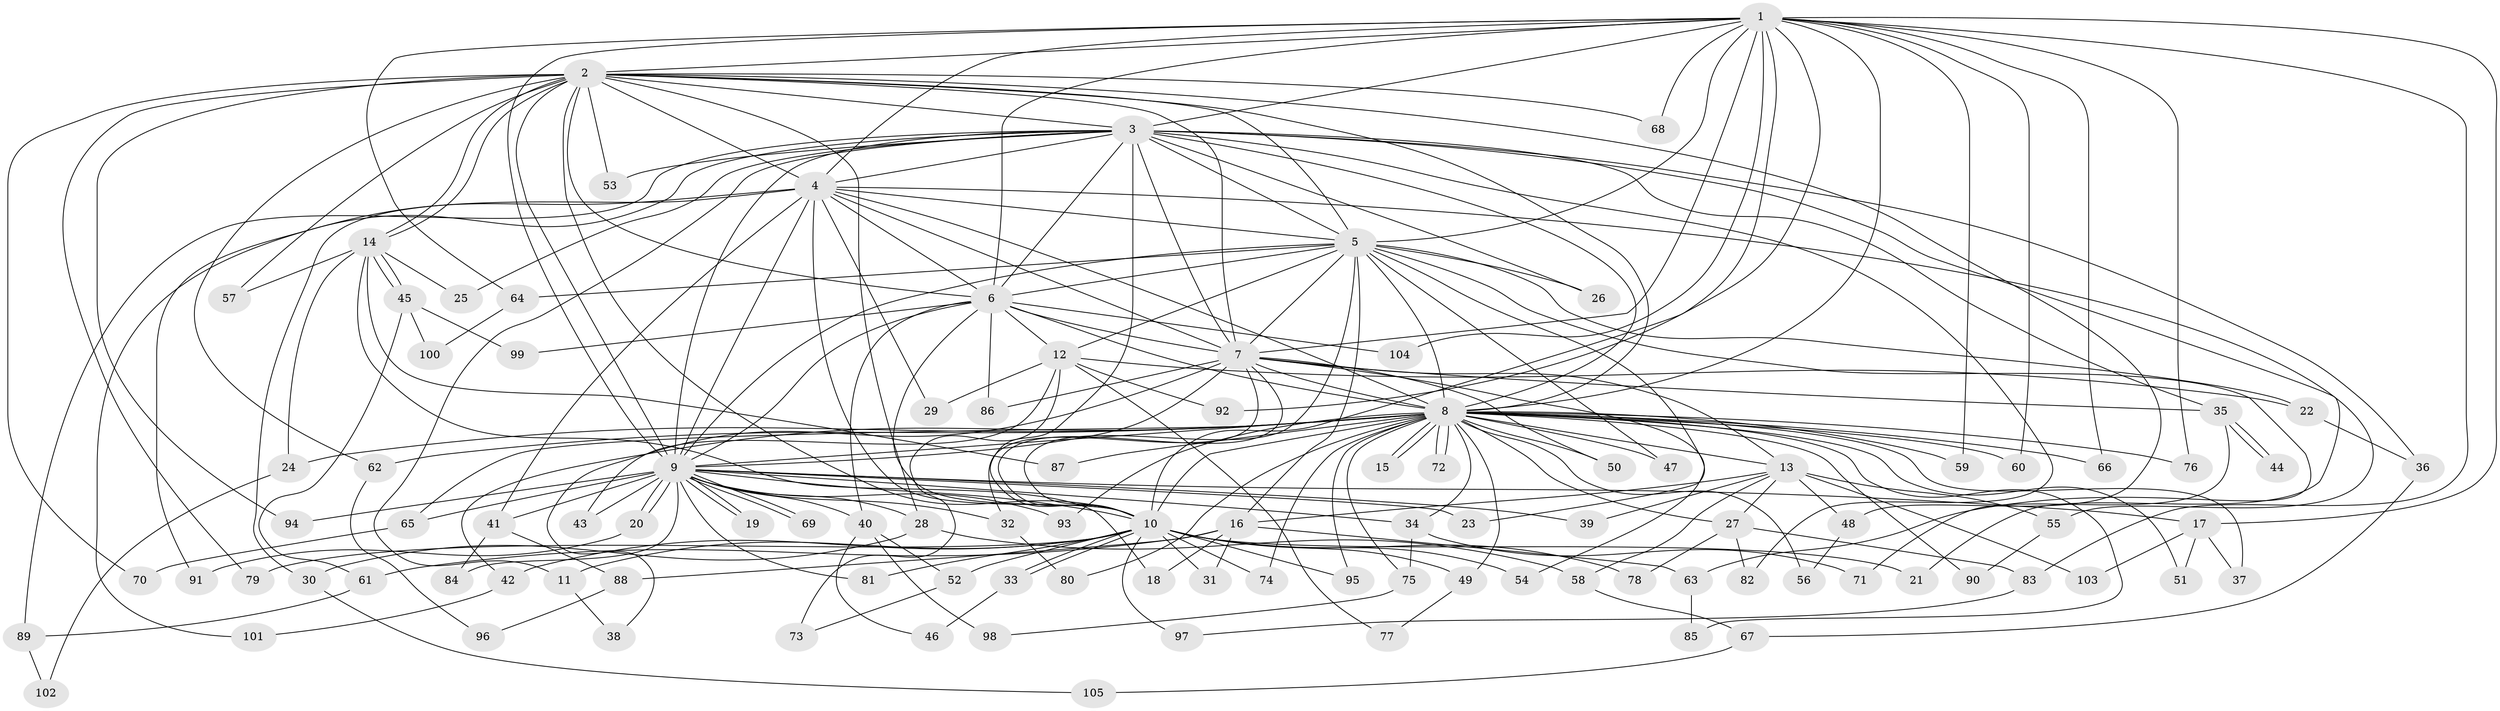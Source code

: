 // coarse degree distribution, {16: 0.07547169811320754, 13: 0.018867924528301886, 12: 0.05660377358490566, 15: 0.018867924528301886, 22: 0.018867924528301886, 19: 0.018867924528301886, 3: 0.20754716981132076, 9: 0.018867924528301886, 10: 0.018867924528301886, 1: 0.05660377358490566, 2: 0.3584905660377358, 4: 0.05660377358490566, 6: 0.03773584905660377, 5: 0.03773584905660377}
// Generated by graph-tools (version 1.1) at 2025/49/03/04/25 22:49:25]
// undirected, 105 vertices, 235 edges
graph export_dot {
  node [color=gray90,style=filled];
  1;
  2;
  3;
  4;
  5;
  6;
  7;
  8;
  9;
  10;
  11;
  12;
  13;
  14;
  15;
  16;
  17;
  18;
  19;
  20;
  21;
  22;
  23;
  24;
  25;
  26;
  27;
  28;
  29;
  30;
  31;
  32;
  33;
  34;
  35;
  36;
  37;
  38;
  39;
  40;
  41;
  42;
  43;
  44;
  45;
  46;
  47;
  48;
  49;
  50;
  51;
  52;
  53;
  54;
  55;
  56;
  57;
  58;
  59;
  60;
  61;
  62;
  63;
  64;
  65;
  66;
  67;
  68;
  69;
  70;
  71;
  72;
  73;
  74;
  75;
  76;
  77;
  78;
  79;
  80;
  81;
  82;
  83;
  84;
  85;
  86;
  87;
  88;
  89;
  90;
  91;
  92;
  93;
  94;
  95;
  96;
  97;
  98;
  99;
  100;
  101;
  102;
  103;
  104;
  105;
  1 -- 2;
  1 -- 3;
  1 -- 4;
  1 -- 5;
  1 -- 6;
  1 -- 7;
  1 -- 8;
  1 -- 9;
  1 -- 10;
  1 -- 17;
  1 -- 59;
  1 -- 60;
  1 -- 64;
  1 -- 66;
  1 -- 68;
  1 -- 76;
  1 -- 83;
  1 -- 92;
  1 -- 104;
  2 -- 3;
  2 -- 4;
  2 -- 5;
  2 -- 6;
  2 -- 7;
  2 -- 8;
  2 -- 9;
  2 -- 10;
  2 -- 14;
  2 -- 14;
  2 -- 28;
  2 -- 48;
  2 -- 53;
  2 -- 57;
  2 -- 62;
  2 -- 68;
  2 -- 70;
  2 -- 79;
  2 -- 94;
  3 -- 4;
  3 -- 5;
  3 -- 6;
  3 -- 7;
  3 -- 8;
  3 -- 9;
  3 -- 10;
  3 -- 11;
  3 -- 21;
  3 -- 25;
  3 -- 26;
  3 -- 35;
  3 -- 36;
  3 -- 53;
  3 -- 82;
  3 -- 89;
  3 -- 91;
  4 -- 5;
  4 -- 6;
  4 -- 7;
  4 -- 8;
  4 -- 9;
  4 -- 10;
  4 -- 29;
  4 -- 30;
  4 -- 41;
  4 -- 55;
  4 -- 101;
  5 -- 6;
  5 -- 7;
  5 -- 8;
  5 -- 9;
  5 -- 10;
  5 -- 12;
  5 -- 16;
  5 -- 22;
  5 -- 23;
  5 -- 26;
  5 -- 47;
  5 -- 63;
  5 -- 64;
  6 -- 7;
  6 -- 8;
  6 -- 9;
  6 -- 10;
  6 -- 12;
  6 -- 40;
  6 -- 86;
  6 -- 99;
  6 -- 104;
  7 -- 8;
  7 -- 9;
  7 -- 10;
  7 -- 13;
  7 -- 32;
  7 -- 35;
  7 -- 38;
  7 -- 50;
  7 -- 54;
  7 -- 86;
  8 -- 9;
  8 -- 10;
  8 -- 13;
  8 -- 15;
  8 -- 15;
  8 -- 24;
  8 -- 27;
  8 -- 34;
  8 -- 37;
  8 -- 42;
  8 -- 47;
  8 -- 49;
  8 -- 50;
  8 -- 51;
  8 -- 56;
  8 -- 59;
  8 -- 60;
  8 -- 62;
  8 -- 65;
  8 -- 66;
  8 -- 72;
  8 -- 72;
  8 -- 74;
  8 -- 75;
  8 -- 76;
  8 -- 80;
  8 -- 85;
  8 -- 87;
  8 -- 90;
  8 -- 93;
  8 -- 95;
  9 -- 10;
  9 -- 17;
  9 -- 19;
  9 -- 19;
  9 -- 20;
  9 -- 20;
  9 -- 23;
  9 -- 28;
  9 -- 32;
  9 -- 34;
  9 -- 39;
  9 -- 40;
  9 -- 41;
  9 -- 43;
  9 -- 65;
  9 -- 69;
  9 -- 69;
  9 -- 81;
  9 -- 84;
  9 -- 93;
  9 -- 94;
  10 -- 11;
  10 -- 21;
  10 -- 31;
  10 -- 33;
  10 -- 33;
  10 -- 42;
  10 -- 49;
  10 -- 52;
  10 -- 54;
  10 -- 74;
  10 -- 78;
  10 -- 79;
  10 -- 81;
  10 -- 95;
  10 -- 97;
  11 -- 38;
  12 -- 22;
  12 -- 29;
  12 -- 43;
  12 -- 73;
  12 -- 77;
  12 -- 92;
  13 -- 16;
  13 -- 27;
  13 -- 39;
  13 -- 48;
  13 -- 55;
  13 -- 58;
  13 -- 103;
  14 -- 18;
  14 -- 24;
  14 -- 25;
  14 -- 45;
  14 -- 45;
  14 -- 57;
  14 -- 87;
  16 -- 18;
  16 -- 31;
  16 -- 61;
  16 -- 63;
  16 -- 88;
  17 -- 37;
  17 -- 51;
  17 -- 103;
  20 -- 91;
  22 -- 36;
  24 -- 102;
  27 -- 78;
  27 -- 82;
  27 -- 83;
  28 -- 30;
  28 -- 58;
  30 -- 105;
  32 -- 80;
  33 -- 46;
  34 -- 71;
  34 -- 75;
  35 -- 44;
  35 -- 44;
  35 -- 71;
  36 -- 67;
  40 -- 46;
  40 -- 52;
  40 -- 98;
  41 -- 84;
  41 -- 88;
  42 -- 101;
  45 -- 61;
  45 -- 99;
  45 -- 100;
  48 -- 56;
  49 -- 77;
  52 -- 73;
  55 -- 90;
  58 -- 67;
  61 -- 89;
  62 -- 96;
  63 -- 85;
  64 -- 100;
  65 -- 70;
  67 -- 105;
  75 -- 98;
  83 -- 97;
  88 -- 96;
  89 -- 102;
}
